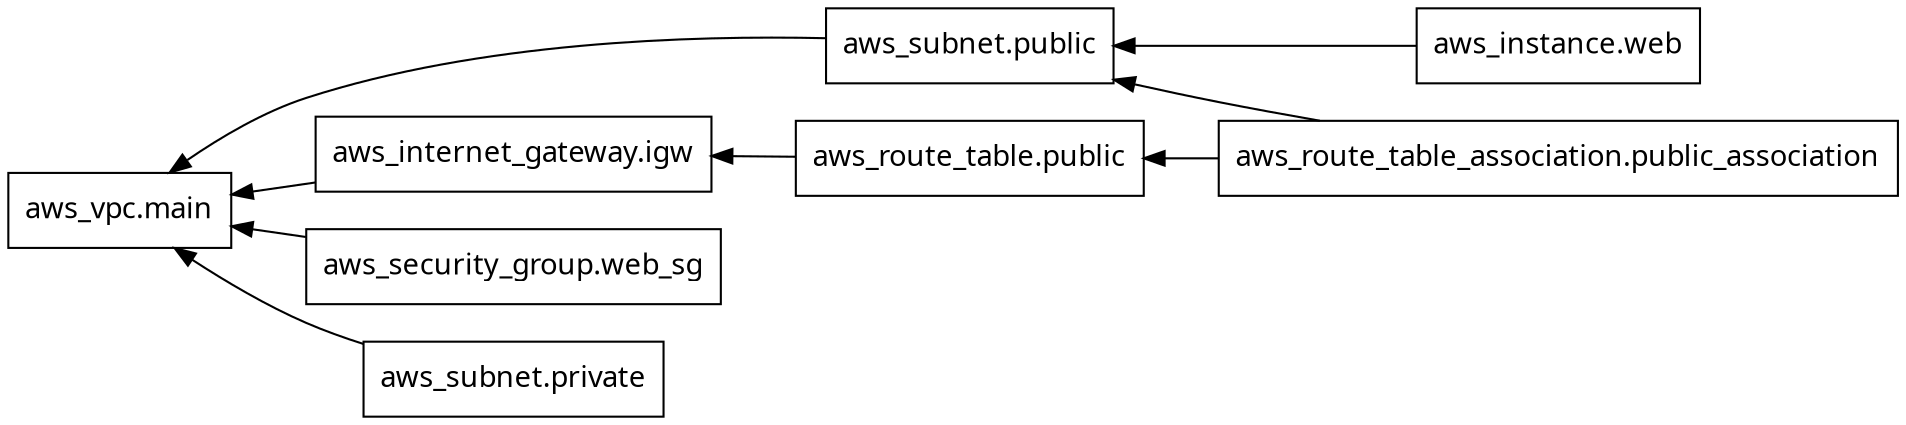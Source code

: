 digraph G {
  rankdir = "RL";
  node [shape = rect, fontname = "sans-serif"];
  "aws_instance.web" [label="aws_instance.web"];
  "aws_internet_gateway.igw" [label="aws_internet_gateway.igw"];
  "aws_route_table.public" [label="aws_route_table.public"];
  "aws_route_table_association.public_association" [label="aws_route_table_association.public_association"];
  "aws_security_group.web_sg" [label="aws_security_group.web_sg"];
  "aws_subnet.private" [label="aws_subnet.private"];
  "aws_subnet.public" [label="aws_subnet.public"];
  "aws_vpc.main" [label="aws_vpc.main"];
  "aws_instance.web" -> "aws_subnet.public";
  "aws_internet_gateway.igw" -> "aws_vpc.main";
  "aws_route_table.public" -> "aws_internet_gateway.igw";
  "aws_route_table_association.public_association" -> "aws_route_table.public";
  "aws_route_table_association.public_association" -> "aws_subnet.public";
  "aws_security_group.web_sg" -> "aws_vpc.main";
  "aws_subnet.private" -> "aws_vpc.main";
  "aws_subnet.public" -> "aws_vpc.main";
}
